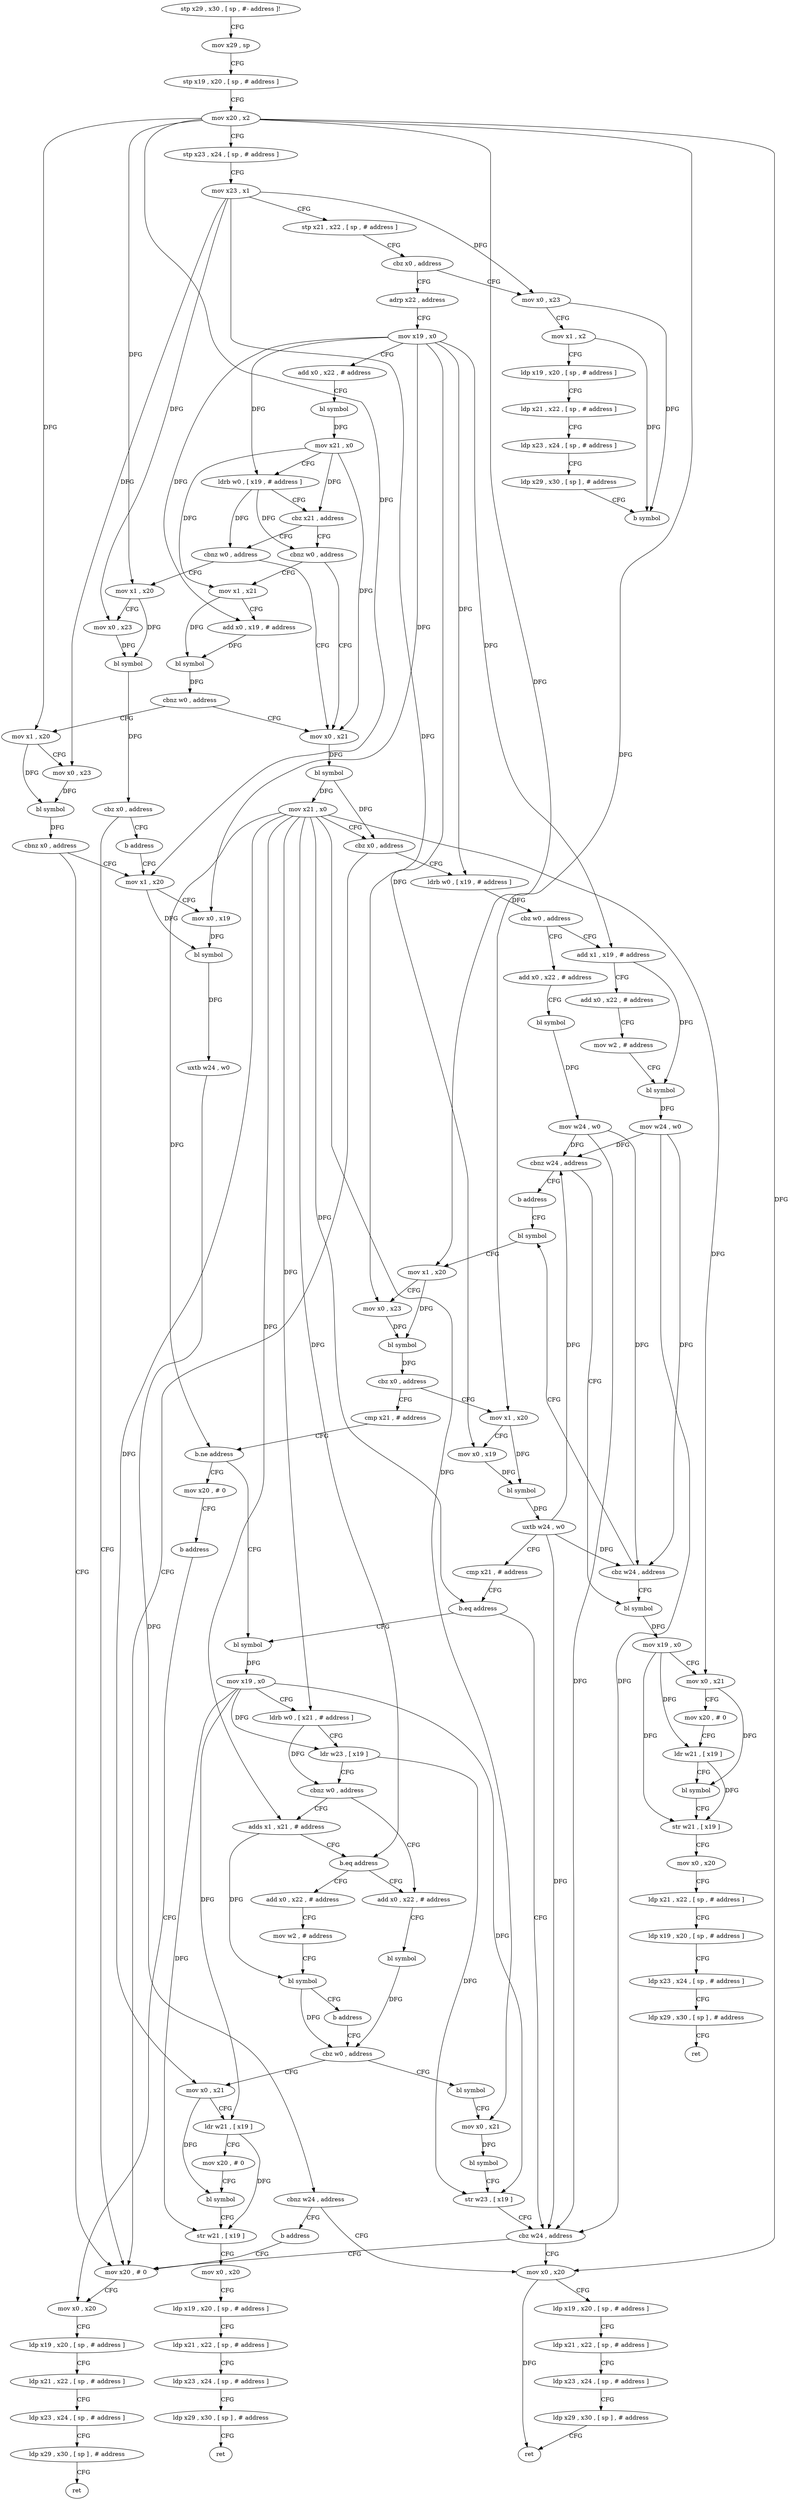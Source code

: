 digraph "func" {
"294008" [label = "stp x29 , x30 , [ sp , #- address ]!" ]
"294012" [label = "mov x29 , sp" ]
"294016" [label = "stp x19 , x20 , [ sp , # address ]" ]
"294020" [label = "mov x20 , x2" ]
"294024" [label = "stp x23 , x24 , [ sp , # address ]" ]
"294028" [label = "mov x23 , x1" ]
"294032" [label = "stp x21 , x22 , [ sp , # address ]" ]
"294036" [label = "cbz x0 , address" ]
"294504" [label = "mov x0 , x23" ]
"294040" [label = "adrp x22 , address" ]
"294508" [label = "mov x1 , x2" ]
"294512" [label = "ldp x19 , x20 , [ sp , # address ]" ]
"294516" [label = "ldp x21 , x22 , [ sp , # address ]" ]
"294520" [label = "ldp x23 , x24 , [ sp , # address ]" ]
"294524" [label = "ldp x29 , x30 , [ sp ] , # address" ]
"294528" [label = "b symbol" ]
"294044" [label = "mov x19 , x0" ]
"294048" [label = "add x0 , x22 , # address" ]
"294052" [label = "bl symbol" ]
"294056" [label = "mov x21 , x0" ]
"294060" [label = "ldrb w0 , [ x19 , # address ]" ]
"294064" [label = "cbz x21 , address" ]
"294408" [label = "cbnz w0 , address" ]
"294068" [label = "cbnz w0 , address" ]
"294072" [label = "mov x0 , x21" ]
"294412" [label = "mov x1 , x20" ]
"294176" [label = "mov x1 , x21" ]
"294076" [label = "bl symbol" ]
"294080" [label = "mov x21 , x0" ]
"294084" [label = "cbz x0 , address" ]
"294208" [label = "mov x20 , # 0" ]
"294088" [label = "ldrb w0 , [ x19 , # address ]" ]
"294416" [label = "mov x0 , x23" ]
"294420" [label = "bl symbol" ]
"294424" [label = "cbz x0 , address" ]
"294428" [label = "b address" ]
"294180" [label = "add x0 , x19 , # address" ]
"294184" [label = "bl symbol" ]
"294188" [label = "cbnz w0 , address" ]
"294192" [label = "mov x1 , x20" ]
"294212" [label = "mov x0 , x20" ]
"294092" [label = "cbz w0 , address" ]
"294456" [label = "add x0 , x22 , # address" ]
"294096" [label = "add x1 , x19 , # address" ]
"294480" [label = "mov x1 , x20" ]
"294196" [label = "mov x0 , x23" ]
"294200" [label = "bl symbol" ]
"294204" [label = "cbnz x0 , address" ]
"294460" [label = "bl symbol" ]
"294464" [label = "mov w24 , w0" ]
"294468" [label = "cbnz w24 , address" ]
"294120" [label = "bl symbol" ]
"294472" [label = "b address" ]
"294100" [label = "add x0 , x22 , # address" ]
"294104" [label = "mov w2 , # address" ]
"294108" [label = "bl symbol" ]
"294112" [label = "mov w24 , w0" ]
"294116" [label = "cbz w24 , address" ]
"294240" [label = "bl symbol" ]
"294484" [label = "mov x0 , x19" ]
"294488" [label = "bl symbol" ]
"294492" [label = "uxtb w24 , w0" ]
"294496" [label = "cbnz w24 , address" ]
"294380" [label = "mov x0 , x20" ]
"294500" [label = "b address" ]
"294124" [label = "mov x19 , x0" ]
"294128" [label = "mov x0 , x21" ]
"294132" [label = "mov x20 , # 0" ]
"294136" [label = "ldr w21 , [ x19 ]" ]
"294140" [label = "bl symbol" ]
"294144" [label = "str w21 , [ x19 ]" ]
"294148" [label = "mov x0 , x20" ]
"294152" [label = "ldp x21 , x22 , [ sp , # address ]" ]
"294156" [label = "ldp x19 , x20 , [ sp , # address ]" ]
"294160" [label = "ldp x23 , x24 , [ sp , # address ]" ]
"294164" [label = "ldp x29 , x30 , [ sp ] , # address" ]
"294168" [label = "ret" ]
"294244" [label = "mov x1 , x20" ]
"294248" [label = "mov x0 , x23" ]
"294252" [label = "bl symbol" ]
"294256" [label = "cbz x0 , address" ]
"294532" [label = "cmp x21 , # address" ]
"294260" [label = "mov x1 , x20" ]
"294384" [label = "ldp x19 , x20 , [ sp , # address ]" ]
"294388" [label = "ldp x21 , x22 , [ sp , # address ]" ]
"294392" [label = "ldp x23 , x24 , [ sp , # address ]" ]
"294396" [label = "ldp x29 , x30 , [ sp ] , # address" ]
"294400" [label = "ret" ]
"294536" [label = "b.ne address" ]
"294284" [label = "bl symbol" ]
"294540" [label = "mov x20 , # 0" ]
"294264" [label = "mov x0 , x19" ]
"294268" [label = "bl symbol" ]
"294272" [label = "uxtb w24 , w0" ]
"294276" [label = "cmp x21 , # address" ]
"294280" [label = "b.eq address" ]
"294376" [label = "cbz w24 , address" ]
"294288" [label = "mov x19 , x0" ]
"294292" [label = "ldrb w0 , [ x21 , # address ]" ]
"294296" [label = "ldr w23 , [ x19 ]" ]
"294300" [label = "cbnz w0 , address" ]
"294432" [label = "adds x1 , x21 , # address" ]
"294304" [label = "add x0 , x22 , # address" ]
"294544" [label = "b address" ]
"294436" [label = "b.eq address" ]
"294440" [label = "add x0 , x22 , # address" ]
"294308" [label = "bl symbol" ]
"294312" [label = "cbz w0 , address" ]
"294216" [label = "ldp x19 , x20 , [ sp , # address ]" ]
"294220" [label = "ldp x21 , x22 , [ sp , # address ]" ]
"294224" [label = "ldp x23 , x24 , [ sp , # address ]" ]
"294228" [label = "ldp x29 , x30 , [ sp ] , # address" ]
"294232" [label = "ret" ]
"294444" [label = "mov w2 , # address" ]
"294448" [label = "bl symbol" ]
"294452" [label = "b address" ]
"294360" [label = "bl symbol" ]
"294364" [label = "mov x0 , x21" ]
"294368" [label = "bl symbol" ]
"294372" [label = "str w23 , [ x19 ]" ]
"294316" [label = "mov x0 , x21" ]
"294320" [label = "ldr w21 , [ x19 ]" ]
"294324" [label = "mov x20 , # 0" ]
"294328" [label = "bl symbol" ]
"294332" [label = "str w21 , [ x19 ]" ]
"294336" [label = "mov x0 , x20" ]
"294340" [label = "ldp x19 , x20 , [ sp , # address ]" ]
"294344" [label = "ldp x21 , x22 , [ sp , # address ]" ]
"294348" [label = "ldp x23 , x24 , [ sp , # address ]" ]
"294352" [label = "ldp x29 , x30 , [ sp ] , # address" ]
"294356" [label = "ret" ]
"294008" -> "294012" [ label = "CFG" ]
"294012" -> "294016" [ label = "CFG" ]
"294016" -> "294020" [ label = "CFG" ]
"294020" -> "294024" [ label = "CFG" ]
"294020" -> "294412" [ label = "DFG" ]
"294020" -> "294192" [ label = "DFG" ]
"294020" -> "294480" [ label = "DFG" ]
"294020" -> "294244" [ label = "DFG" ]
"294020" -> "294380" [ label = "DFG" ]
"294020" -> "294260" [ label = "DFG" ]
"294024" -> "294028" [ label = "CFG" ]
"294028" -> "294032" [ label = "CFG" ]
"294028" -> "294504" [ label = "DFG" ]
"294028" -> "294416" [ label = "DFG" ]
"294028" -> "294196" [ label = "DFG" ]
"294028" -> "294248" [ label = "DFG" ]
"294032" -> "294036" [ label = "CFG" ]
"294036" -> "294504" [ label = "CFG" ]
"294036" -> "294040" [ label = "CFG" ]
"294504" -> "294508" [ label = "CFG" ]
"294504" -> "294528" [ label = "DFG" ]
"294040" -> "294044" [ label = "CFG" ]
"294508" -> "294512" [ label = "CFG" ]
"294508" -> "294528" [ label = "DFG" ]
"294512" -> "294516" [ label = "CFG" ]
"294516" -> "294520" [ label = "CFG" ]
"294520" -> "294524" [ label = "CFG" ]
"294524" -> "294528" [ label = "CFG" ]
"294044" -> "294048" [ label = "CFG" ]
"294044" -> "294060" [ label = "DFG" ]
"294044" -> "294180" [ label = "DFG" ]
"294044" -> "294088" [ label = "DFG" ]
"294044" -> "294096" [ label = "DFG" ]
"294044" -> "294484" [ label = "DFG" ]
"294044" -> "294264" [ label = "DFG" ]
"294048" -> "294052" [ label = "CFG" ]
"294052" -> "294056" [ label = "DFG" ]
"294056" -> "294060" [ label = "CFG" ]
"294056" -> "294064" [ label = "DFG" ]
"294056" -> "294072" [ label = "DFG" ]
"294056" -> "294176" [ label = "DFG" ]
"294060" -> "294064" [ label = "CFG" ]
"294060" -> "294408" [ label = "DFG" ]
"294060" -> "294068" [ label = "DFG" ]
"294064" -> "294408" [ label = "CFG" ]
"294064" -> "294068" [ label = "CFG" ]
"294408" -> "294072" [ label = "CFG" ]
"294408" -> "294412" [ label = "CFG" ]
"294068" -> "294176" [ label = "CFG" ]
"294068" -> "294072" [ label = "CFG" ]
"294072" -> "294076" [ label = "DFG" ]
"294412" -> "294416" [ label = "CFG" ]
"294412" -> "294420" [ label = "DFG" ]
"294176" -> "294180" [ label = "CFG" ]
"294176" -> "294184" [ label = "DFG" ]
"294076" -> "294080" [ label = "DFG" ]
"294076" -> "294084" [ label = "DFG" ]
"294080" -> "294084" [ label = "CFG" ]
"294080" -> "294128" [ label = "DFG" ]
"294080" -> "294536" [ label = "DFG" ]
"294080" -> "294280" [ label = "DFG" ]
"294080" -> "294292" [ label = "DFG" ]
"294080" -> "294432" [ label = "DFG" ]
"294080" -> "294436" [ label = "DFG" ]
"294080" -> "294364" [ label = "DFG" ]
"294080" -> "294316" [ label = "DFG" ]
"294084" -> "294208" [ label = "CFG" ]
"294084" -> "294088" [ label = "CFG" ]
"294208" -> "294212" [ label = "CFG" ]
"294088" -> "294092" [ label = "DFG" ]
"294416" -> "294420" [ label = "DFG" ]
"294420" -> "294424" [ label = "DFG" ]
"294424" -> "294208" [ label = "CFG" ]
"294424" -> "294428" [ label = "CFG" ]
"294428" -> "294480" [ label = "CFG" ]
"294180" -> "294184" [ label = "DFG" ]
"294184" -> "294188" [ label = "DFG" ]
"294188" -> "294072" [ label = "CFG" ]
"294188" -> "294192" [ label = "CFG" ]
"294192" -> "294196" [ label = "CFG" ]
"294192" -> "294200" [ label = "DFG" ]
"294212" -> "294216" [ label = "CFG" ]
"294092" -> "294456" [ label = "CFG" ]
"294092" -> "294096" [ label = "CFG" ]
"294456" -> "294460" [ label = "CFG" ]
"294096" -> "294100" [ label = "CFG" ]
"294096" -> "294108" [ label = "DFG" ]
"294480" -> "294484" [ label = "CFG" ]
"294480" -> "294488" [ label = "DFG" ]
"294196" -> "294200" [ label = "DFG" ]
"294200" -> "294204" [ label = "DFG" ]
"294204" -> "294480" [ label = "CFG" ]
"294204" -> "294208" [ label = "CFG" ]
"294460" -> "294464" [ label = "DFG" ]
"294464" -> "294468" [ label = "DFG" ]
"294464" -> "294116" [ label = "DFG" ]
"294464" -> "294376" [ label = "DFG" ]
"294468" -> "294120" [ label = "CFG" ]
"294468" -> "294472" [ label = "CFG" ]
"294120" -> "294124" [ label = "DFG" ]
"294472" -> "294240" [ label = "CFG" ]
"294100" -> "294104" [ label = "CFG" ]
"294104" -> "294108" [ label = "CFG" ]
"294108" -> "294112" [ label = "DFG" ]
"294112" -> "294116" [ label = "DFG" ]
"294112" -> "294468" [ label = "DFG" ]
"294112" -> "294376" [ label = "DFG" ]
"294116" -> "294240" [ label = "CFG" ]
"294116" -> "294120" [ label = "CFG" ]
"294240" -> "294244" [ label = "CFG" ]
"294484" -> "294488" [ label = "DFG" ]
"294488" -> "294492" [ label = "DFG" ]
"294492" -> "294496" [ label = "DFG" ]
"294496" -> "294380" [ label = "CFG" ]
"294496" -> "294500" [ label = "CFG" ]
"294380" -> "294384" [ label = "CFG" ]
"294380" -> "294400" [ label = "DFG" ]
"294500" -> "294208" [ label = "CFG" ]
"294124" -> "294128" [ label = "CFG" ]
"294124" -> "294136" [ label = "DFG" ]
"294124" -> "294144" [ label = "DFG" ]
"294128" -> "294132" [ label = "CFG" ]
"294128" -> "294140" [ label = "DFG" ]
"294132" -> "294136" [ label = "CFG" ]
"294136" -> "294140" [ label = "CFG" ]
"294136" -> "294144" [ label = "DFG" ]
"294140" -> "294144" [ label = "CFG" ]
"294144" -> "294148" [ label = "CFG" ]
"294148" -> "294152" [ label = "CFG" ]
"294152" -> "294156" [ label = "CFG" ]
"294156" -> "294160" [ label = "CFG" ]
"294160" -> "294164" [ label = "CFG" ]
"294164" -> "294168" [ label = "CFG" ]
"294244" -> "294248" [ label = "CFG" ]
"294244" -> "294252" [ label = "DFG" ]
"294248" -> "294252" [ label = "DFG" ]
"294252" -> "294256" [ label = "DFG" ]
"294256" -> "294532" [ label = "CFG" ]
"294256" -> "294260" [ label = "CFG" ]
"294532" -> "294536" [ label = "CFG" ]
"294260" -> "294264" [ label = "CFG" ]
"294260" -> "294268" [ label = "DFG" ]
"294384" -> "294388" [ label = "CFG" ]
"294388" -> "294392" [ label = "CFG" ]
"294392" -> "294396" [ label = "CFG" ]
"294396" -> "294400" [ label = "CFG" ]
"294536" -> "294284" [ label = "CFG" ]
"294536" -> "294540" [ label = "CFG" ]
"294284" -> "294288" [ label = "DFG" ]
"294540" -> "294544" [ label = "CFG" ]
"294264" -> "294268" [ label = "DFG" ]
"294268" -> "294272" [ label = "DFG" ]
"294272" -> "294276" [ label = "CFG" ]
"294272" -> "294468" [ label = "DFG" ]
"294272" -> "294116" [ label = "DFG" ]
"294272" -> "294376" [ label = "DFG" ]
"294276" -> "294280" [ label = "CFG" ]
"294280" -> "294376" [ label = "CFG" ]
"294280" -> "294284" [ label = "CFG" ]
"294376" -> "294208" [ label = "CFG" ]
"294376" -> "294380" [ label = "CFG" ]
"294288" -> "294292" [ label = "CFG" ]
"294288" -> "294296" [ label = "DFG" ]
"294288" -> "294372" [ label = "DFG" ]
"294288" -> "294320" [ label = "DFG" ]
"294288" -> "294332" [ label = "DFG" ]
"294292" -> "294296" [ label = "CFG" ]
"294292" -> "294300" [ label = "DFG" ]
"294296" -> "294300" [ label = "CFG" ]
"294296" -> "294372" [ label = "DFG" ]
"294300" -> "294432" [ label = "CFG" ]
"294300" -> "294304" [ label = "CFG" ]
"294432" -> "294436" [ label = "CFG" ]
"294432" -> "294448" [ label = "DFG" ]
"294304" -> "294308" [ label = "CFG" ]
"294544" -> "294212" [ label = "CFG" ]
"294436" -> "294304" [ label = "CFG" ]
"294436" -> "294440" [ label = "CFG" ]
"294440" -> "294444" [ label = "CFG" ]
"294308" -> "294312" [ label = "DFG" ]
"294312" -> "294360" [ label = "CFG" ]
"294312" -> "294316" [ label = "CFG" ]
"294216" -> "294220" [ label = "CFG" ]
"294220" -> "294224" [ label = "CFG" ]
"294224" -> "294228" [ label = "CFG" ]
"294228" -> "294232" [ label = "CFG" ]
"294444" -> "294448" [ label = "CFG" ]
"294448" -> "294452" [ label = "CFG" ]
"294448" -> "294312" [ label = "DFG" ]
"294452" -> "294312" [ label = "CFG" ]
"294360" -> "294364" [ label = "CFG" ]
"294364" -> "294368" [ label = "DFG" ]
"294368" -> "294372" [ label = "CFG" ]
"294372" -> "294376" [ label = "CFG" ]
"294316" -> "294320" [ label = "CFG" ]
"294316" -> "294328" [ label = "DFG" ]
"294320" -> "294324" [ label = "CFG" ]
"294320" -> "294332" [ label = "DFG" ]
"294324" -> "294328" [ label = "CFG" ]
"294328" -> "294332" [ label = "CFG" ]
"294332" -> "294336" [ label = "CFG" ]
"294336" -> "294340" [ label = "CFG" ]
"294340" -> "294344" [ label = "CFG" ]
"294344" -> "294348" [ label = "CFG" ]
"294348" -> "294352" [ label = "CFG" ]
"294352" -> "294356" [ label = "CFG" ]
}
